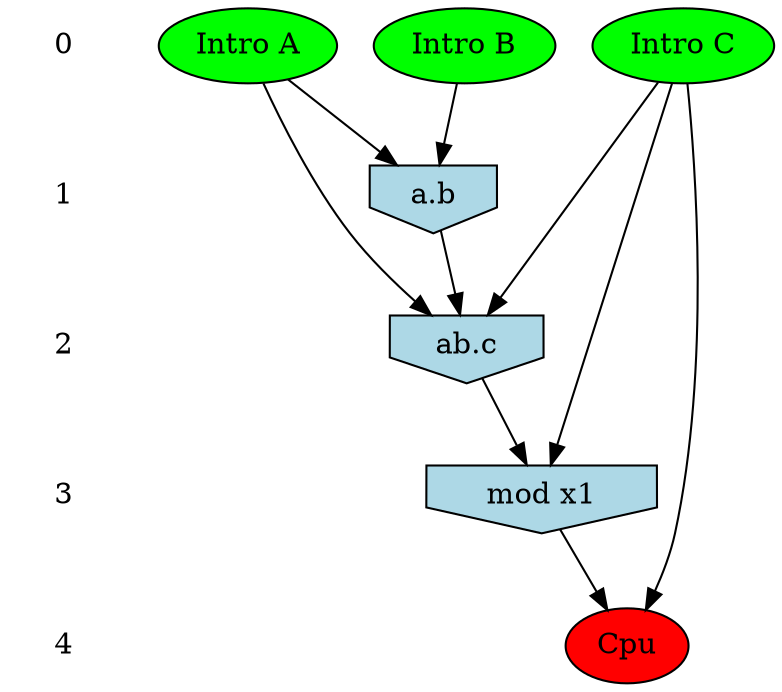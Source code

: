 /* Compression of 2989 causal flows obtained in average at 1.210747E+01 t.u */
/* Compressed causal flows were: [3989;3988;3987;3984;3983;3981;3980;3979;3977;3976;3975;3974;3973;3970;3969;3968;3967;3964;3962;3961;3960;3959;3955;3952;3950;3949;3948;3947;3946;3945;3944;3942;3938;3937;3936;3935;3934;3931;3930;3929;3928;3924;3923;3921;3919;3918;3917;3916;3915;3912;3910;3907;3906;3905;3903;3902;3901;3900;3899;3898;3897;3895;3892;3890;3887;3885;3884;3883;3882;3881;3879;3878;3877;3872;3871;3868;3867;3865;3861;3860;3859;3858;3856;3855;3854;3853;3852;3851;3850;3849;3848;3847;3845;3843;3840;3837;3836;3835;3834;3832;3831;3830;3828;3826;3824;3822;3821;3820;3818;3815;3814;3812;3811;3810;3809;3808;3806;3805;3804;3803;3802;3800;3797;3796;3795;3794;3793;3792;3790;3789;3788;3786;3784;3783;3782;3781;3779;3776;3775;3774;3773;3772;3770;3765;3764;3760;3758;3757;3755;3754;3753;3752;3749;3745;3744;3743;3741;3738;3737;3733;3732;3730;3729;3728;3727;3726;3725;3721;3720;3719;3718;3716;3714;3712;3711;3709;3708;3706;3705;3704;3702;3701;3700;3699;3698;3697;3696;3693;3691;3690;3689;3688;3686;3685;3684;3683;3682;3680;3679;3676;3674;3672;3670;3668;3667;3665;3663;3662;3661;3660;3658;3657;3656;3654;3653;3650;3649;3648;3647;3645;3643;3642;3640;3639;3638;3637;3635;3634;3633;3632;3630;3629;3628;3626;3622;3619;3618;3617;3616;3615;3614;3613;3612;3610;3609;3608;3606;3605;3603;3602;3601;3600;3595;3594;3592;3591;3590;3589;3587;3586;3585;3584;3583;3581;3578;3577;3576;3574;3573;3572;3567;3566;3565;3564;3563;3562;3561;3560;3559;3558;3557;3556;3555;3553;3552;3551;3550;3549;3548;3547;3545;3541;3540;3539;3538;3537;3535;3534;3532;3531;3530;3527;3526;3525;3524;3523;3522;3521;3520;3519;3516;3513;3512;3510;3508;3506;3505;3504;3501;3500;3498;3497;3496;3494;3493;3492;3491;3490;3489;3486;3485;3480;3478;3477;3475;3474;3472;3468;3467;3466;3463;3458;3457;3456;3453;3452;3451;3450;3449;3448;3446;3445;3444;3443;3442;3441;3439;3437;3435;3434;3433;3432;3431;3430;3427;3426;3425;3424;3422;3420;3419;3418;3416;3415;3412;3409;3408;3407;3406;3404;3402;3401;3399;3395;3394;3392;3391;3390;3384;3383;3382;3380;3379;3377;3375;3374;3372;3371;3369;3367;3366;3365;3364;3363;3361;3360;3359;3358;3357;3356;3354;3353;3352;3351;3350;3347;3346;3344;3340;3339;3337;3336;3335;3334;3331;3330;3328;3327;3325;3324;3322;3320;3319;3318;3317;3316;3315;3313;3311;3310;3309;3308;3302;3301;3300;3298;3295;3293;3292;3291;3289;3287;3286;3284;3283;3282;3279;3278;3277;3276;3275;3274;3273;3271;3269;3268;3267;3266;3265;3264;3262;3261;3259;3258;3257;3256;3254;3253;3252;3251;3250;3249;3248;3246;3245;3244;3240;3237;3234;3233;3232;3230;3229;3228;3227;3226;3224;3223;3221;3218;3217;3216;3214;3213;3212;3211;3209;3207;3206;3205;3204;3202;3200;3199;3198;3197;3193;3192;3191;3190;3189;3188;3187;3186;3185;3181;3180;3178;3177;3176;3174;3173;3172;3171;3170;3169;3167;3166;3164;3163;3162;3161;3160;3159;3157;3154;3153;3152;3151;3150;3148;3146;3145;3144;3143;3141;3140;3138;3137;3136;3134;3133;3132;3131;3130;3129;3127;3126;3125;3124;3123;3122;3121;3120;3119;3118;3115;3114;3113;3112;3111;3110;3107;3105;3104;3101;3100;3099;3098;3096;3095;3093;3092;3090;3089;3088;3085;3084;3082;3081;3075;3074;3073;3072;3071;3069;3068;3066;3065;3064;3063;3062;3061;3060;3058;3057;3056;3055;3053;3052;3050;3049;3048;3047;3045;3044;3042;3041;3040;3038;3037;3036;3035;3032;3031;3030;3029;3028;3026;3025;3024;3023;3022;3021;3020;3018;3017;3016;3014;3011;3010;3009;3008;3006;3005;3004;3002;3001;2999;2997;2995;2994;2993;2992;2991;2990;2989;2988;2987;2986;2983;2979;2978;2977;2976;2975;2974;2972;2971;2970;2968;2967;2966;2965;2964;2963;2961;2960;2959;2957;2956;2954;2952;2951;2950;2948;2944;2943;2941;2940;2939;2937;2936;2935;2934;2932;2931;2930;2928;2927;2923;2922;2921;2920;2916;2915;2913;2912;2911;2909;2908;2907;2906;2905;2903;2902;2900;2899;2896;2895;2894;2891;2888;2887;2886;2885;2884;2883;2879;2878;2877;2873;2871;2870;2869;2868;2864;2862;2861;2859;2857;2855;2854;2853;2852;2851;2850;2849;2845;2844;2842;2841;2840;2838;2837;2836;2835;2834;2833;2831;2830;2826;2824;2820;2819;2818;2815;2814;2813;2812;2809;2808;2807;2806;2805;2804;2803;2802;2799;2796;2793;2789;2788;2786;2785;2784;2783;2782;2781;2780;2778;2777;2776;2775;2774;2773;2772;2770;2768;2767;2764;2762;2761;2759;2755;2752;2751;2750;2749;2748;2747;2746;2743;2742;2741;2740;2739;2736;2735;2733;2732;2731;2730;2729;2728;2727;2725;2724;2723;2722;2721;2720;2719;2718;2717;2716;2714;2710;2709;2708;2706;2705;2704;2703;2702;2701;2700;2698;2697;2696;2695;2694;2693;2692;2690;2687;2685;2684;2683;2681;2680;2679;2677;2676;2675;2674;2673;2672;2671;2669;2668;2667;2666;2665;2662;2660;2658;2656;2654;2653;2651;2649;2648;2647;2646;2645;2642;2641;2640;2639;2638;2634;2633;2632;2630;2627;2626;2625;2624;2620;2619;2618;2617;2615;2614;2613;2612;2611;2610;2609;2608;2607;2606;2604;2603;2602;2601;2600;2599;2598;2596;2595;2593;2592;2591;2587;2586;2584;2583;2581;2580;2579;2578;2574;2573;2572;2571;2569;2567;2566;2565;2564;2563;2562;2561;2560;2558;2557;2556;2554;2553;2551;2550;2548;2547;2546;2545;2544;2543;2542;2541;2540;2539;2538;2537;2535;2534;2533;2532;2531;2530;2528;2527;2525;2524;2523;2522;2521;2520;2518;2517;2516;2514;2513;2511;2509;2508;2506;2505;2504;2503;2501;2500;2499;2498;2497;2496;2493;2492;2489;2488;2487;2484;2482;2481;2480;2479;2478;2476;2475;2474;2472;2471;2470;2469;2466;2465;2464;2463;2461;2460;2459;2458;2456;2455;2454;2453;2452;2451;2448;2445;2444;2443;2442;2441;2440;2439;2437;2436;2435;2434;2433;2431;2430;2428;2425;2424;2423;2422;2420;2419;2414;2413;2411;2410;2409;2408;2407;2406;2404;2403;2401;2400;2399;2398;2397;2396;2395;2394;2393;2392;2391;2390;2389;2388;2385;2384;2383;2382;2381;2380;2379;2378;2377;2376;2375;2373;2372;2371;2368;2367;2366;2365;2363;2362;2359;2358;2356;2355;2354;2353;2352;2350;2349;2347;2346;2344;2343;2341;2340;2338;2337;2335;2334;2333;2332;2331;2329;2328;2327;2325;2324;2322;2321;2320;2319;2318;2316;2315;2314;2313;2312;2311;2310;2304;2303;2302;2300;2298;2297;2296;2295;2293;2292;2289;2287;2286;2285;2284;2282;2280;2278;2275;2273;2272;2271;2270;2268;2266;2265;2264;2262;2260;2259;2258;2257;2255;2254;2253;2252;2250;2249;2248;2247;2246;2245;2244;2243;2242;2241;2240;2239;2237;2236;2235;2234;2231;2230;2229;2228;2226;2224;2223;2222;2221;2220;2219;2215;2213;2212;2210;2207;2205;2202;2201;2200;2198;2196;2195;2192;2190;2189;2188;2187;2182;2181;2180;2179;2178;2177;2176;2175;2174;2173;2172;2171;2170;2168;2167;2166;2165;2164;2161;2160;2159;2158;2157;2155;2152;2151;2150;2149;2148;2147;2146;2145;2144;2143;2142;2141;2140;2138;2136;2135;2134;2133;2131;2130;2129;2128;2127;2126;2125;2124;2123;2122;2121;2120;2117;2116;2115;2113;2112;2111;2110;2107;2106;2105;2104;2103;2102;2101;2097;2096;2095;2093;2092;2089;2087;2082;2081;2080;2079;2078;2075;2072;2071;2070;2069;2067;2066;2065;2064;2063;2061;2060;2059;2058;2057;2056;2055;2054;2053;2052;2050;2045;2043;2042;2039;2038;2037;2036;2035;2034;2033;2032;2031;2030;2029;2028;2027;2026;2025;2024;2023;2021;2020;2019;2018;2012;2011;2010;2009;2008;2007;2006;2005;2004;2002;2001;2000;1999;1998;1997;1996;1995;1993;1992;1991;1990;1989;1987;1986;1985;1984;1983;1981;1980;1979;1977;1975;1974;1973;1972;1971;1970;1968;1967;1966;1965;1964;1963;1962;1961;1960;1958;1956;1955;1953;1949;1946;1945;1944;1942;1941;1939;1937;1936;1934;1933;1932;1931;1930;1929;1927;1926;1924;1923;1922;1921;1920;1919;1918;1917;1916;1914;1912;1911;1910;1909;1908;1905;1903;1900;1898;1896;1894;1893;1891;1889;1888;1887;1886;1885;1883;1882;1881;1880;1878;1877;1876;1875;1874;1873;1869;1868;1867;1866;1863;1862;1861;1860;1859;1857;1856;1855;1854;1853;1852;1850;1849;1848;1845;1844;1842;1841;1838;1837;1836;1835;1833;1830;1829;1827;1826;1824;1823;1819;1818;1817;1816;1815;1813;1812;1811;1810;1809;1808;1807;1805;1804;1803;1801;1800;1799;1798;1797;1796;1795;1793;1790;1789;1788;1787;1783;1782;1781;1779;1777;1776;1775;1773;1772;1771;1770;1769;1768;1767;1765;1764;1762;1760;1759;1758;1757;1756;1755;1754;1753;1752;1751;1750;1748;1747;1744;1743;1742;1741;1740;1739;1738;1737;1736;1735;1733;1732;1729;1728;1726;1724;1722;1721;1720;1718;1717;1716;1715;1714;1713;1712;1711;1710;1709;1708;1707;1706;1704;1703;1702;1700;1699;1698;1696;1695;1694;1692;1691;1690;1689;1686;1685;1684;1683;1682;1681;1680;1678;1675;1673;1672;1670;1668;1667;1663;1662;1661;1659;1658;1656;1655;1654;1651;1649;1648;1646;1645;1643;1642;1641;1640;1639;1638;1637;1636;1635;1634;1633;1632;1631;1630;1629;1628;1627;1626;1625;1624;1623;1622;1621;1620;1619;1617;1616;1615;1614;1613;1611;1610;1609;1608;1607;1606;1605;1604;1600;1598;1597;1596;1595;1594;1592;1591;1590;1589;1588;1587;1586;1585;1584;1583;1582;1579;1578;1577;1576;1575;1574;1572;1570;1569;1567;1565;1564;1562;1560;1558;1557;1556;1553;1552;1551;1550;1549;1548;1547;1546;1545;1544;1543;1542;1541;1539;1538;1537;1535;1534;1532;1530;1529;1528;1526;1525;1524;1523;1521;1520;1519;1518;1517;1516;1514;1511;1510;1509;1507;1505;1504;1503;1500;1499;1498;1497;1496;1495;1494;1492;1491;1489;1487;1486;1485;1484;1481;1480;1478;1477;1476;1475;1474;1473;1472;1471;1469;1468;1467;1466;1465;1464;1462;1461;1460;1459;1458;1456;1455;1454;1453;1452;1451;1450;1449;1448;1447;1446;1445;1444;1443;1442;1441;1440;1438;1437;1436;1434;1432;1431;1430;1429;1428;1427;1425;1421;1420;1418;1417;1416;1415;1414;1413;1412;1411;1410;1409;1408;1407;1405;1404;1403;1402;1401;1400;1398;1396;1395;1393;1392;1391;1390;1389;1387;1386;1385;1383;1382;1381;1380;1378;1376;1375;1374;1373;1372;1371;1370;1368;1367;1366;1363;1362;1361;1360;1359;1358;1357;1356;1355;1354;1353;1352;1351;1350;1349;1348;1346;1345;1344;1341;1340;1339;1338;1337;1335;1334;1332;1331;1329;1328;1327;1326;1325;1324;1323;1322;1321;1320;1319;1317;1316;1315;1314;1313;1311;1310;1308;1307;1306;1304;1303;1302;1300;1299;1298;1297;1296;1295;1294;1291;1290;1289;1288;1287;1285;1284;1283;1282;1281;1280;1279;1278;1277;1276;1275;1274;1271;1270;1269;1268;1267;1266;1265;1263;1262;1261;1260;1259;1258;1257;1256;1253;1252;1251;1250;1249;1248;1247;1246;1244;1243;1242;1241;1240;1239;1238;1237;1235;1231;1229;1228;1227;1226;1225;1224;1223;1222;1220;1218;1217;1216;1215;1214;1213;1212;1211;1210;1209;1206;1205;1204;1203;1202;1201;1200;1199;1198;1197;1195;1194;1193;1192;1191;1190;1187;1182;1181;1180;1179;1178;1177;1175;1174;1173;1172;1171;1170;1167;1166;1165;1164;1163;1162;1161;1159;1157;1156;1154;1152;1149;1148;1147;1146;1145;1144;1143;1142;1141;1140;1139;1138;1135;1134;1133;1130;1129;1128;1126;1125;1124;1123;1122;1121;1120;1119;1117;1115;1114;1113;1111;1109;1108;1107;1106;1105;1103;1101;1100;1099;1098;1097;1096;1095;1093;1092;1091;1089;1088;1086;1085;1082;1081;1080;1079;1077;1073;1072;1071;1070;1068;1067;1066;1064;1063;1062;1061;1060;1059;1058;1057;1056;1054;1053;1052;1051;1049;1046;1045;1043;1042;1041;1040;1039;1038;1037;1036;1035;1034;1033;1032;1031;1030;1029;1027;1026;1025;1024;1022;1021;1020;1019;1018;1017;1016;1014;1013;1012;1010;1007;1006;1005;1004;1003;1001;1000;998;997;996;994;993;992;990;989;988;987;986;984;982;981;979;978;976;975;974;973;972;971;970;969;968;967;966;965;964;963;962;961;960;959;958;956;953;950;948;947;946;945;944;943;942;941;940;939;938;937;936;935;933;932;931;930;929;928;927;925;924;923;922;921;920;919;918;917;915;914;912;911;910;909;908;905;904;903;902;900;899;898;897;895;892;891;890;889;888;886;885;884;883;882;881;880;877;875;874;873;872;871;870;869;868;867;866;865;864;863;862;860;859;858;857;855;854;852;851;850;849;848;844;843;842;841;840;839;838;837;836;835;834;833;832;831;830;829;828;827;826;825;823;822;821;820;819;818;817;814;812;811;809;808;806;805;804;803;800;799;798;797;796;794;793;792;791;790;788;786;784;783;781;780;778;777;776;775;773;771;769;768;767;765;763;762;761;760;759;757;756;755;754;753;752;751;749;747;746;744;743;741;740;739;738;737;736;735;734;733;732;731;730;729;728;725;724;723;722;721;720;719;718;717;716;715;713;712;711;710;709;708;706;704;703;702;701;700;699;698;697;696;695;694;693;691;689;688;687;686;685;684;683;682;681;680;677;676;675;674;672;671;670;669;667;666;665;664;663;662;661;659;656;655;654;653;651;650;648;645;644;642;641;640;639;638;637;635;634;633;632;631;630;629;628;626;625;623;622;621;619;618;617;616;615;614;613;612;611;610;609;608;607;606;605;604;603;602;601;600;599;598;597;595;594;593;592;590;589;588;587;586;585;584;583;581;579;578;577;576;575;574;573;572;571;570;569;568;567;566;564;563;562;561;560;559;558;557;556;555;554;553;552;550;549;548;547;546;545;544;542;541;540;539;537;536;535;534;533;529;528;527;525;524;523;522;521;520;519;518;517;516;514;513;512;511;510;508;506;505;504;503;502;501;498;497;496;495;494;493;492;491;489;488;487;486;485;484;483;482;481;479;478;477;476;474;473;472;471;470;469;468;467;466;464;463;462;461;460;459;458;457;456;455;454;453;451;450;449;448;447;446;445;444;443;442;441;440;439;438;437;436;435;434;433;432;430;429;428;427;426;425;424;423;422;421;420;419;418;417;416;415;414;413;412;411;410;409;408;407;405;404;403;402;401;400;399;398;396;395;394;393;392;391;390;389;388;386;385;384;382;381;380;379;377;376;375;374;373;372;371;370;369;368;367;366;365;364;363;362;360;359;358;357;354;353;352;351;350;348;347;346;345;344;343;342;341;340;339;338;337;336;335;334;333;332;331;330;328;327;325;324;323;322;321;320;319;318;317;315;314;313;312;311;310;309;308;307;306;305;304;303;302;301;300;298;297;296;295;294;293;292;291;290;289;288;287;286;285;284;283;282;280;278;277;276;275;273;272;271;270;268;267;266;265;264;262;260;259;257;256;255;254;253;252;251;250;249;248;247;246;245;244;243;242;241;240;239;238;237;236;235;234;233;232;230;229;228;227;226;225;223;222;221;220;219;218;217;216;215;214;213;212;211;210;209;208;207;206;205;204;203;202;201;200;199;198;196;195;194;193;192;191;190;188;187;186;185;184;183;182;181;180;179;178;177;176;175;174;173;172;171;170;169;168;167;166;165;164;163;162;161;160;158;157;156;155;154;153;152;151;150;149;148;147;146;145;144;143;142;141;140;139;138;137;136;134;133;132;131;130;129;128;127;125;124;123;122;121;120;119;118;117;116;115;114;113;112;111;110;109;108;107;106;105;104;103;102;101;100;99;98;97;96;95;94;93;91;90;89;88;86;85;84;83;82;81;80;79;78;77;76;75;74;73;72;71;70;69;68;67;66;65;64;63;62;61;60;59;58;57;56;55;54;53;52;51;50;49;48;47;46;45;44;43;42;41;40;39;38;37;36;35;34;33;32;31;30;29;28;27;26;25;24;23;22;21;20;19;18;17;16;15;14;13;12;11;10;9;8;7;6;5;4;3;2;1] */
digraph G{
 ranksep=.5 ; 
{ rank = same ; "0" [shape=plaintext] ; node_1 [label ="Intro A", style=filled,fillcolor=green] ;
node_2 [label ="Intro B", style=filled,fillcolor=green] ;
node_3 [label ="Intro C", style=filled,fillcolor=green] ;
}
{ rank = same ; "1" [shape=plaintext] ; node_4 [label="a.b", shape=invhouse, style=filled, fillcolor = lightblue] ;
}
{ rank = same ; "2" [shape=plaintext] ; node_5 [label="ab.c", shape=invhouse, style=filled, fillcolor = lightblue] ;
}
{ rank = same ; "3" [shape=plaintext] ; node_6 [label="mod x1", shape=invhouse, style=filled, fillcolor = lightblue] ;
}
{ rank = same ; "4" [shape=plaintext] ; node_7 [label ="Cpu", style=filled, fillcolor=red] ;
}
"0" -> "1" [style="invis"]; 
"1" -> "2" [style="invis"]; 
"2" -> "3" [style="invis"]; 
"3" -> "4" [style="invis"]; 
node_1 -> node_4
node_2 -> node_4
node_1 -> node_5
node_3 -> node_5
node_4 -> node_5
node_3 -> node_6
node_5 -> node_6
node_3 -> node_7
node_6 -> node_7
}
/*
 Dot generation time: 0.000000
*/